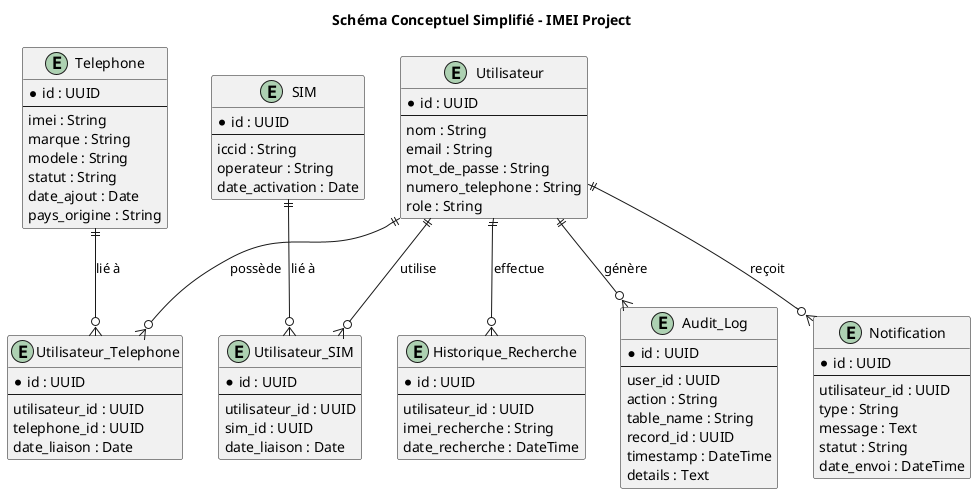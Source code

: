 @startuml
title Schéma Conceptuel Simplifié - IMEI Project

entity Utilisateur {
  *id : UUID
  --
  nom : String
  email : String
  mot_de_passe : String
  numero_telephone : String
  role : String
}

entity Telephone {
  *id : UUID
  --
  imei : String
  marque : String
  modele : String
  statut : String
  date_ajout : Date
  pays_origine : String
}

entity SIM {
  *id : UUID
  --
  iccid : String
  operateur : String
  date_activation : Date
}

entity Utilisateur_Telephone {
  *id : UUID
  --
  utilisateur_id : UUID
  telephone_id : UUID
  date_liaison : Date
}

entity Utilisateur_SIM {
  *id : UUID
  --
  utilisateur_id : UUID
  sim_id : UUID
  date_liaison : Date
}

entity Historique_Recherche {
  *id : UUID
  --
  utilisateur_id : UUID
  imei_recherche : String
  date_recherche : DateTime
}

entity Audit_Log {
  *id : UUID
  --
  user_id : UUID
  action : String
  table_name : String
  record_id : UUID
  timestamp : DateTime
  details : Text
}

entity Notification {
  *id : UUID
  --
  utilisateur_id : UUID
  type : String      
  message : Text
  statut : String     
  date_envoi : DateTime
}

' Relations
Utilisateur ||--o{ Utilisateur_Telephone : "possède"
Telephone ||--o{ Utilisateur_Telephone : "lié à"

Utilisateur ||--o{ Utilisateur_SIM : "utilise"
SIM ||--o{ Utilisateur_SIM : "lié à"

Utilisateur ||--o{ Historique_Recherche : "effectue"
Utilisateur ||--o{ Audit_Log : "génère"

Utilisateur ||--o{ Notification : "reçoit"

@enduml
